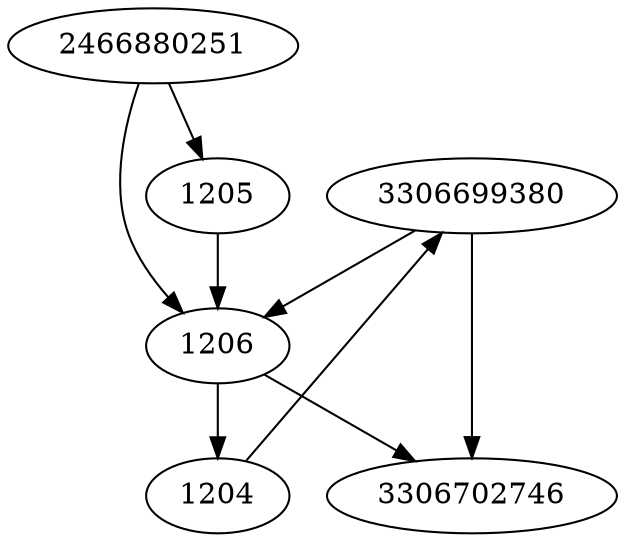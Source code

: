 strict digraph  {
3306699380;
1204;
1205;
1206;
3306702746;
2466880251;
3306699380 -> 3306702746;
3306699380 -> 1206;
1204 -> 3306699380;
1205 -> 1206;
1206 -> 1204;
1206 -> 3306702746;
2466880251 -> 1205;
2466880251 -> 1206;
}

